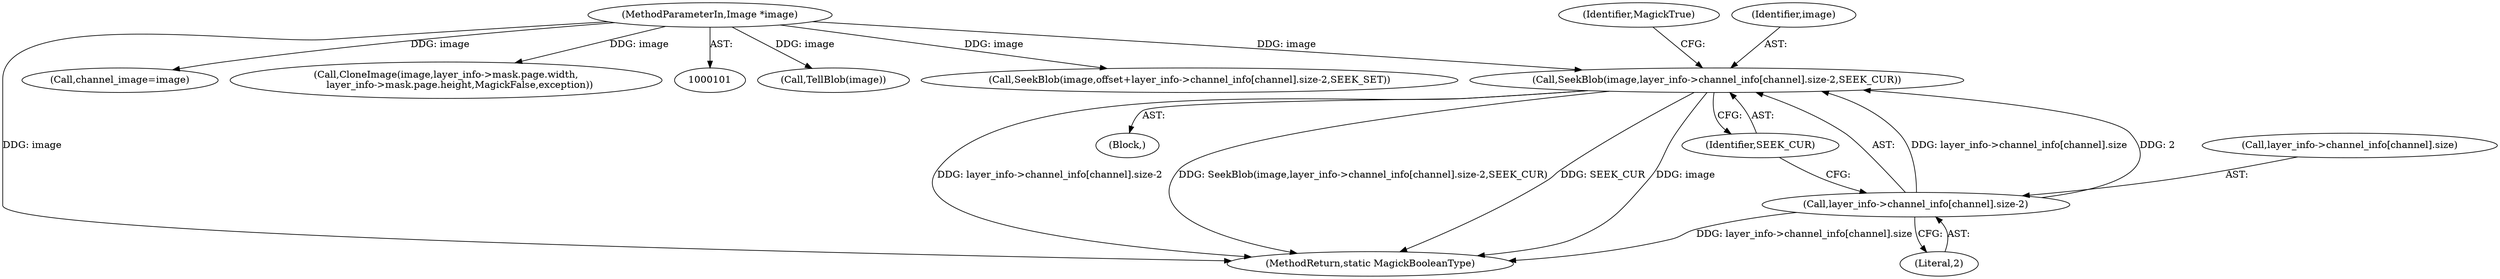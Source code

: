 digraph "0_ImageMagick_04a567494786d5bb50894fc8bb8fea0cf496bea8@pointer" {
"1000193" [label="(Call,SeekBlob(image,layer_info->channel_info[channel].size-2,SEEK_CUR))"];
"1000102" [label="(MethodParameterIn,Image *image)"];
"1000195" [label="(Call,layer_info->channel_info[channel].size-2)"];
"1000193" [label="(Call,SeekBlob(image,layer_info->channel_info[channel].size-2,SEEK_CUR))"];
"1000102" [label="(MethodParameterIn,Image *image)"];
"1000204" [label="(Identifier,SEEK_CUR)"];
"1000192" [label="(Block,)"];
"1000206" [label="(Identifier,MagickTrue)"];
"1000243" [label="(Call,TellBlob(image))"];
"1000353" [label="(Call,SeekBlob(image,offset+layer_info->channel_info[channel].size-2,SEEK_SET))"];
"1000196" [label="(Call,layer_info->channel_info[channel].size)"];
"1000395" [label="(MethodReturn,static MagickBooleanType)"];
"1000195" [label="(Call,layer_info->channel_info[channel].size-2)"];
"1000114" [label="(Call,channel_image=image)"];
"1000209" [label="(Call,CloneImage(image,layer_info->mask.page.width,\n         layer_info->mask.page.height,MagickFalse,exception))"];
"1000203" [label="(Literal,2)"];
"1000194" [label="(Identifier,image)"];
"1000193" -> "1000192"  [label="AST: "];
"1000193" -> "1000204"  [label="CFG: "];
"1000194" -> "1000193"  [label="AST: "];
"1000195" -> "1000193"  [label="AST: "];
"1000204" -> "1000193"  [label="AST: "];
"1000206" -> "1000193"  [label="CFG: "];
"1000193" -> "1000395"  [label="DDG: image"];
"1000193" -> "1000395"  [label="DDG: layer_info->channel_info[channel].size-2"];
"1000193" -> "1000395"  [label="DDG: SeekBlob(image,layer_info->channel_info[channel].size-2,SEEK_CUR)"];
"1000193" -> "1000395"  [label="DDG: SEEK_CUR"];
"1000102" -> "1000193"  [label="DDG: image"];
"1000195" -> "1000193"  [label="DDG: layer_info->channel_info[channel].size"];
"1000195" -> "1000193"  [label="DDG: 2"];
"1000102" -> "1000101"  [label="AST: "];
"1000102" -> "1000395"  [label="DDG: image"];
"1000102" -> "1000114"  [label="DDG: image"];
"1000102" -> "1000209"  [label="DDG: image"];
"1000102" -> "1000243"  [label="DDG: image"];
"1000102" -> "1000353"  [label="DDG: image"];
"1000195" -> "1000203"  [label="CFG: "];
"1000196" -> "1000195"  [label="AST: "];
"1000203" -> "1000195"  [label="AST: "];
"1000204" -> "1000195"  [label="CFG: "];
"1000195" -> "1000395"  [label="DDG: layer_info->channel_info[channel].size"];
}
